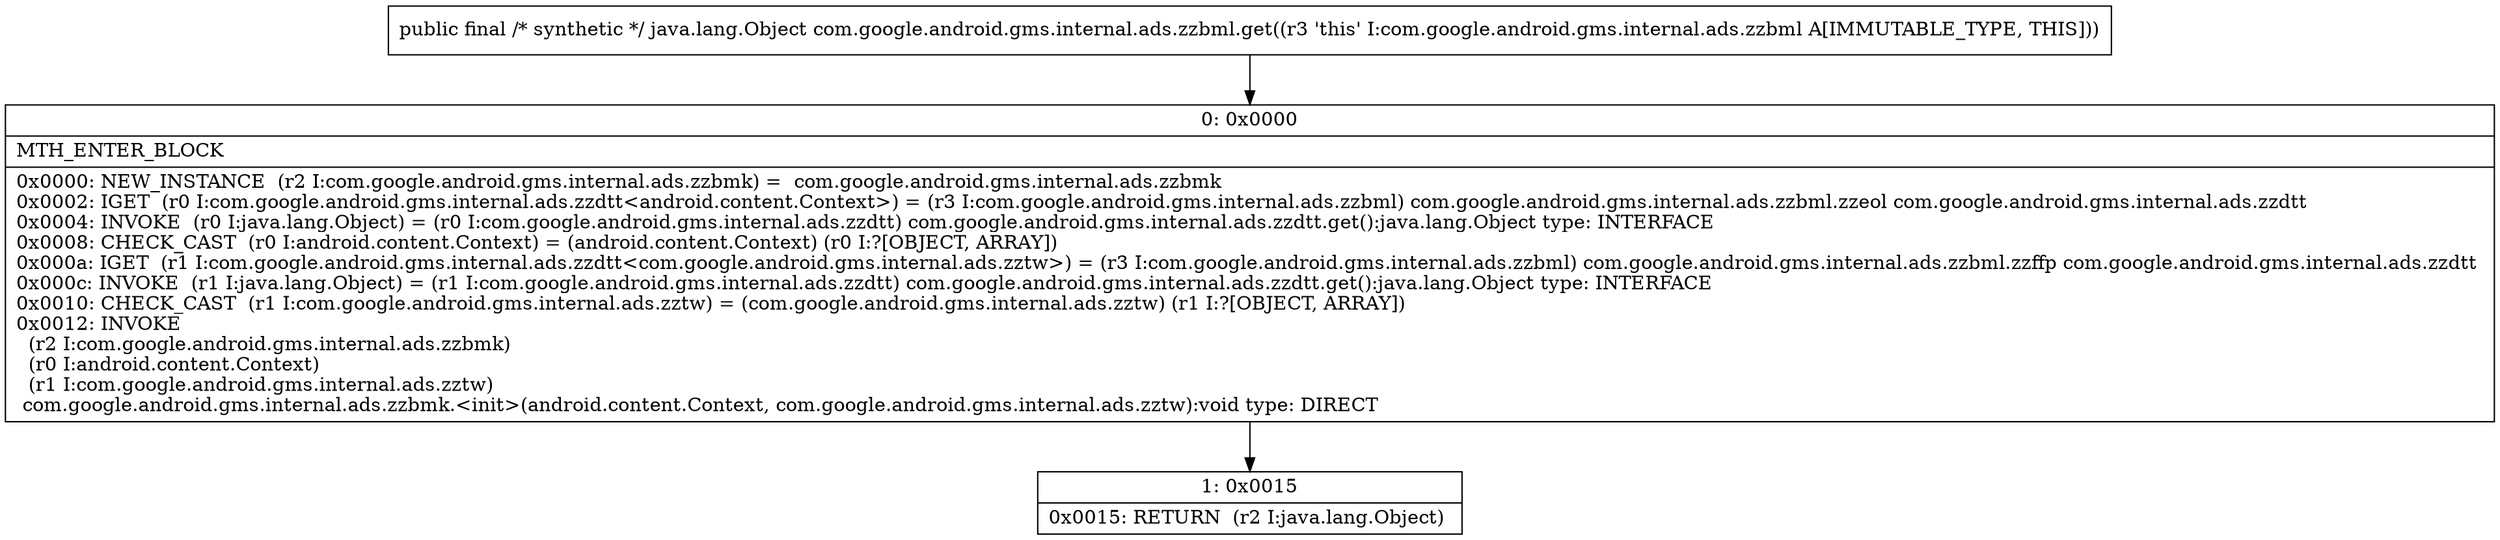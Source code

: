 digraph "CFG forcom.google.android.gms.internal.ads.zzbml.get()Ljava\/lang\/Object;" {
Node_0 [shape=record,label="{0\:\ 0x0000|MTH_ENTER_BLOCK\l|0x0000: NEW_INSTANCE  (r2 I:com.google.android.gms.internal.ads.zzbmk) =  com.google.android.gms.internal.ads.zzbmk \l0x0002: IGET  (r0 I:com.google.android.gms.internal.ads.zzdtt\<android.content.Context\>) = (r3 I:com.google.android.gms.internal.ads.zzbml) com.google.android.gms.internal.ads.zzbml.zzeol com.google.android.gms.internal.ads.zzdtt \l0x0004: INVOKE  (r0 I:java.lang.Object) = (r0 I:com.google.android.gms.internal.ads.zzdtt) com.google.android.gms.internal.ads.zzdtt.get():java.lang.Object type: INTERFACE \l0x0008: CHECK_CAST  (r0 I:android.content.Context) = (android.content.Context) (r0 I:?[OBJECT, ARRAY]) \l0x000a: IGET  (r1 I:com.google.android.gms.internal.ads.zzdtt\<com.google.android.gms.internal.ads.zztw\>) = (r3 I:com.google.android.gms.internal.ads.zzbml) com.google.android.gms.internal.ads.zzbml.zzffp com.google.android.gms.internal.ads.zzdtt \l0x000c: INVOKE  (r1 I:java.lang.Object) = (r1 I:com.google.android.gms.internal.ads.zzdtt) com.google.android.gms.internal.ads.zzdtt.get():java.lang.Object type: INTERFACE \l0x0010: CHECK_CAST  (r1 I:com.google.android.gms.internal.ads.zztw) = (com.google.android.gms.internal.ads.zztw) (r1 I:?[OBJECT, ARRAY]) \l0x0012: INVOKE  \l  (r2 I:com.google.android.gms.internal.ads.zzbmk)\l  (r0 I:android.content.Context)\l  (r1 I:com.google.android.gms.internal.ads.zztw)\l com.google.android.gms.internal.ads.zzbmk.\<init\>(android.content.Context, com.google.android.gms.internal.ads.zztw):void type: DIRECT \l}"];
Node_1 [shape=record,label="{1\:\ 0x0015|0x0015: RETURN  (r2 I:java.lang.Object) \l}"];
MethodNode[shape=record,label="{public final \/* synthetic *\/ java.lang.Object com.google.android.gms.internal.ads.zzbml.get((r3 'this' I:com.google.android.gms.internal.ads.zzbml A[IMMUTABLE_TYPE, THIS])) }"];
MethodNode -> Node_0;
Node_0 -> Node_1;
}

